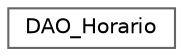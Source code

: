 digraph "Graphical Class Hierarchy"
{
 // LATEX_PDF_SIZE
  bgcolor="transparent";
  edge [fontname=Helvetica,fontsize=10,labelfontname=Helvetica,labelfontsize=10];
  node [fontname=Helvetica,fontsize=10,shape=box,height=0.2,width=0.4];
  rankdir="LR";
  Node0 [id="Node000000",label="DAO_Horario",height=0.2,width=0.4,color="grey40", fillcolor="white", style="filled",URL="$class_d_a_o___horario.html",tooltip=" "];
}
